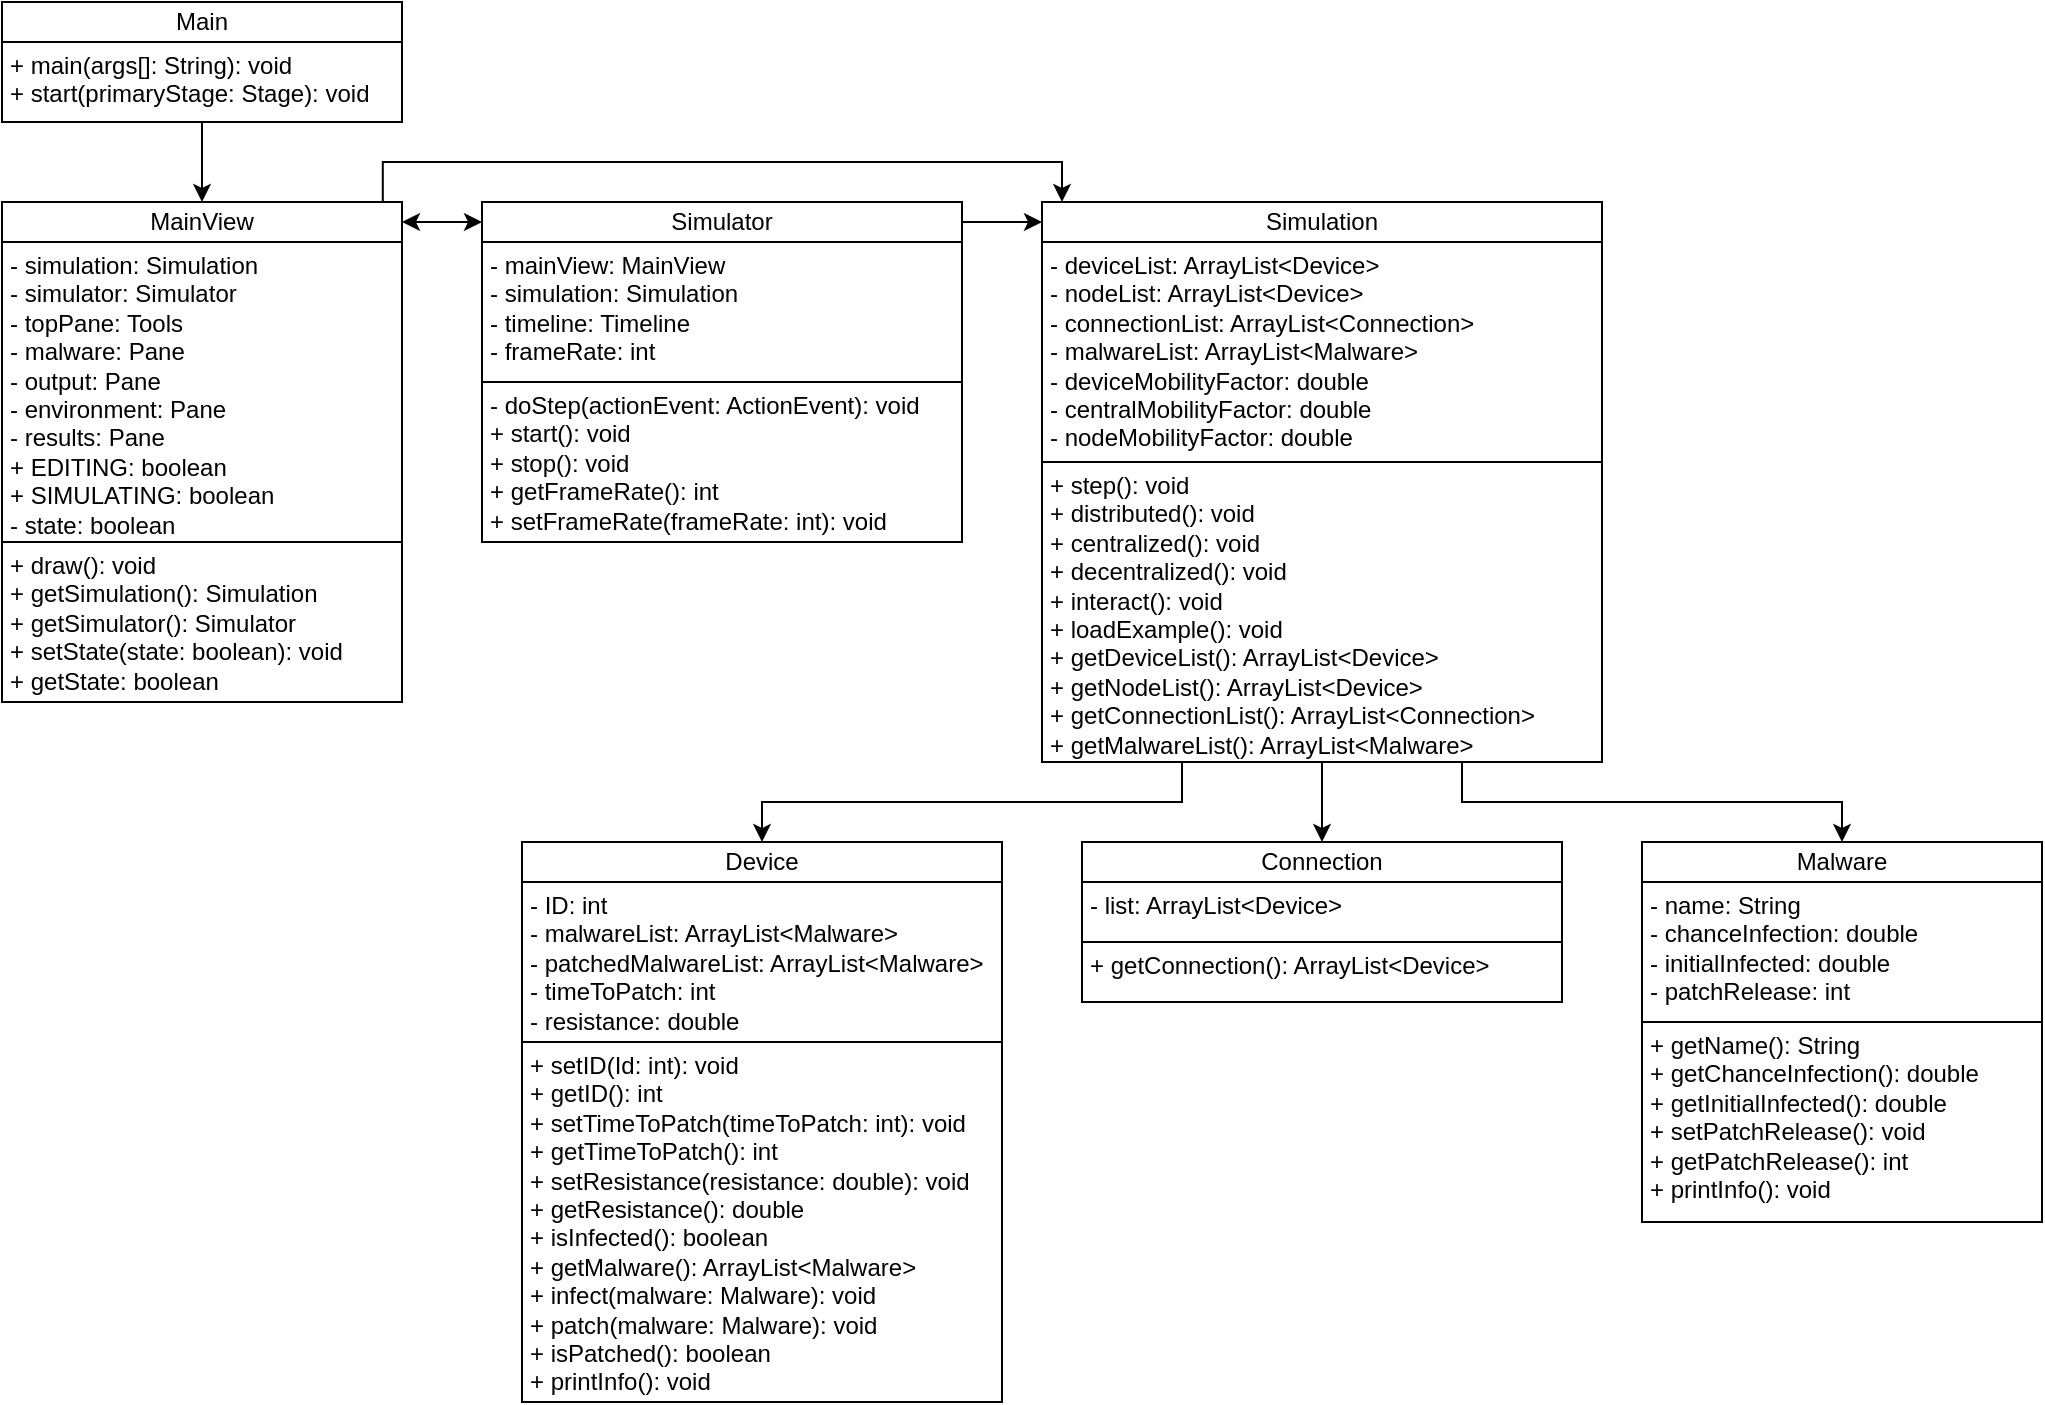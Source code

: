 <mxfile version="14.4.9" type="device"><diagram id="C5RBs43oDa-KdzZeNtuy" name="Page-1"><mxGraphModel dx="1600" dy="981" grid="1" gridSize="10" guides="1" tooltips="1" connect="1" arrows="1" fold="1" page="1" pageScale="1" pageWidth="827" pageHeight="1169" math="0" shadow="0"><root><mxCell id="WIyWlLk6GJQsqaUBKTNV-0"/><mxCell id="WIyWlLk6GJQsqaUBKTNV-1" parent="WIyWlLk6GJQsqaUBKTNV-0"/><mxCell id="gzWh6iva3rg4xpFQuiqM-7" value="Device" style="rounded=0;whiteSpace=wrap;html=1;" parent="WIyWlLk6GJQsqaUBKTNV-1" vertex="1"><mxGeometry x="740" y="540" width="240" height="20" as="geometry"/></mxCell><mxCell id="gzWh6iva3rg4xpFQuiqM-8" value="- ID: int&lt;br&gt;- malwareList: ArrayList&amp;lt;Malware&amp;gt;&lt;br&gt;- patchedMalwareList: ArrayList&amp;lt;Malware&amp;gt;&lt;br&gt;- timeToPatch: int&lt;br&gt;- resistance: double" style="rounded=0;whiteSpace=wrap;html=1;align=left;verticalAlign=top;spacingLeft=4;spacing=0;" parent="WIyWlLk6GJQsqaUBKTNV-1" vertex="1"><mxGeometry x="740" y="560" width="240" height="80" as="geometry"/></mxCell><mxCell id="gzWh6iva3rg4xpFQuiqM-9" value="+ setID(Id: int): void&lt;br&gt;+ getID(): int&lt;br&gt;+ setTimeToPatch(timeToPatch: int): void&lt;br&gt;+ getTimeToPatch(): int&lt;br&gt;+ setResistance(resistance: double): void&lt;br&gt;+ getResistance(): double&lt;br&gt;+ isInfected(): boolean&lt;br&gt;+ getMalware(): ArrayList&amp;lt;Malware&amp;gt;&lt;br&gt;+ infect(malware: Malware): void&lt;br&gt;+ patch(malware: Malware): void&lt;br&gt;+ isPatched(): boolean&lt;br&gt;+ printInfo(): void" style="rounded=0;whiteSpace=wrap;html=1;align=left;verticalAlign=top;spacingLeft=4;spacing=0;" parent="WIyWlLk6GJQsqaUBKTNV-1" vertex="1"><mxGeometry x="740" y="640" width="240" height="180" as="geometry"/></mxCell><mxCell id="gzWh6iva3rg4xpFQuiqM-10" value="Malware" style="rounded=0;whiteSpace=wrap;html=1;" parent="WIyWlLk6GJQsqaUBKTNV-1" vertex="1"><mxGeometry x="1300" y="540" width="200" height="20" as="geometry"/></mxCell><mxCell id="gzWh6iva3rg4xpFQuiqM-11" value="- name: String&lt;br&gt;- chanceInfection: double&lt;br&gt;- initialInfected: double&lt;br&gt;- patchRelease: int" style="rounded=0;whiteSpace=wrap;html=1;align=left;verticalAlign=top;spacingLeft=4;spacing=0;" parent="WIyWlLk6GJQsqaUBKTNV-1" vertex="1"><mxGeometry x="1300" y="560" width="200" height="70" as="geometry"/></mxCell><mxCell id="gzWh6iva3rg4xpFQuiqM-12" value="+ getName(): String&lt;br&gt;+ getChanceInfection(): double&lt;br&gt;+ getInitialInfected(): double&lt;br&gt;+ setPatchRelease(): void&lt;br&gt;+ getPatchRelease(): int&lt;br&gt;+ printInfo(): void" style="rounded=0;whiteSpace=wrap;html=1;align=left;verticalAlign=top;spacingLeft=4;spacing=0;" parent="WIyWlLk6GJQsqaUBKTNV-1" vertex="1"><mxGeometry x="1300" y="630" width="200" height="100" as="geometry"/></mxCell><mxCell id="PkQqVzZAfAscNi_TRfAs-0" value="Main" style="rounded=0;whiteSpace=wrap;html=1;" parent="WIyWlLk6GJQsqaUBKTNV-1" vertex="1"><mxGeometry x="480" y="120" width="200" height="20" as="geometry"/></mxCell><mxCell id="Um3rOKWX8Ntt-USdY0XA-10" style="edgeStyle=orthogonalEdgeStyle;rounded=0;orthogonalLoop=1;jettySize=auto;html=1;exitX=0.5;exitY=1;exitDx=0;exitDy=0;entryX=0.5;entryY=0;entryDx=0;entryDy=0;" edge="1" parent="WIyWlLk6GJQsqaUBKTNV-1" source="PkQqVzZAfAscNi_TRfAs-1" target="Um3rOKWX8Ntt-USdY0XA-0"><mxGeometry relative="1" as="geometry"/></mxCell><mxCell id="PkQqVzZAfAscNi_TRfAs-1" value="+ main(args[]: String): void&lt;br&gt;+ start(primaryStage: Stage): void" style="rounded=0;whiteSpace=wrap;html=1;align=left;verticalAlign=top;spacingLeft=4;spacing=0;" parent="WIyWlLk6GJQsqaUBKTNV-1" vertex="1"><mxGeometry x="480" y="140" width="200" height="40" as="geometry"/></mxCell><mxCell id="Um3rOKWX8Ntt-USdY0XA-19" style="edgeStyle=orthogonalEdgeStyle;rounded=0;orthogonalLoop=1;jettySize=auto;html=1;exitX=1;exitY=0.5;exitDx=0;exitDy=0;entryX=0;entryY=0.5;entryDx=0;entryDy=0;startArrow=classic;startFill=1;" edge="1" parent="WIyWlLk6GJQsqaUBKTNV-1" source="Um3rOKWX8Ntt-USdY0XA-0" target="Um3rOKWX8Ntt-USdY0XA-3"><mxGeometry relative="1" as="geometry"/></mxCell><mxCell id="Um3rOKWX8Ntt-USdY0XA-22" style="edgeStyle=orthogonalEdgeStyle;rounded=0;orthogonalLoop=1;jettySize=auto;html=1;exitX=0.952;exitY=-0.017;exitDx=0;exitDy=0;startArrow=none;startFill=0;exitPerimeter=0;" edge="1" parent="WIyWlLk6GJQsqaUBKTNV-1" source="Um3rOKWX8Ntt-USdY0XA-0"><mxGeometry relative="1" as="geometry"><mxPoint x="1010" y="220" as="targetPoint"/><Array as="points"><mxPoint x="670" y="200"/><mxPoint x="1010" y="200"/><mxPoint x="1010" y="210"/></Array></mxGeometry></mxCell><mxCell id="Um3rOKWX8Ntt-USdY0XA-0" value="MainView" style="rounded=0;whiteSpace=wrap;html=1;" vertex="1" parent="WIyWlLk6GJQsqaUBKTNV-1"><mxGeometry x="480" y="220" width="200" height="20" as="geometry"/></mxCell><mxCell id="Um3rOKWX8Ntt-USdY0XA-1" value="- simulation: Simulation&lt;br&gt;- simulator: Simulator&lt;br&gt;- topPane: Tools&lt;br&gt;- malware: Pane&lt;br&gt;- output: Pane&lt;br&gt;- environment: Pane&lt;br&gt;- results: Pane&lt;br&gt;+ EDITING: boolean&lt;br&gt;+ SIMULATING: boolean&lt;br&gt;- state: boolean" style="rounded=0;whiteSpace=wrap;html=1;align=left;verticalAlign=top;spacingLeft=4;spacing=0;" vertex="1" parent="WIyWlLk6GJQsqaUBKTNV-1"><mxGeometry x="480" y="240" width="200" height="150" as="geometry"/></mxCell><mxCell id="Um3rOKWX8Ntt-USdY0XA-2" value="+ draw(): void&lt;br&gt;+ getSimulation(): Simulation&lt;br&gt;+ getSimulator(): Simulator&lt;br&gt;+ setState(state: boolean): void&lt;br&gt;+ getState: boolean" style="rounded=0;whiteSpace=wrap;html=1;align=left;verticalAlign=top;spacingLeft=4;spacing=0;" vertex="1" parent="WIyWlLk6GJQsqaUBKTNV-1"><mxGeometry x="480" y="390" width="200" height="80" as="geometry"/></mxCell><mxCell id="Um3rOKWX8Ntt-USdY0XA-20" style="edgeStyle=orthogonalEdgeStyle;rounded=0;orthogonalLoop=1;jettySize=auto;html=1;exitX=1;exitY=0.5;exitDx=0;exitDy=0;entryX=0;entryY=0.5;entryDx=0;entryDy=0;startArrow=none;startFill=0;" edge="1" parent="WIyWlLk6GJQsqaUBKTNV-1" source="Um3rOKWX8Ntt-USdY0XA-3" target="Um3rOKWX8Ntt-USdY0XA-6"><mxGeometry relative="1" as="geometry"/></mxCell><mxCell id="Um3rOKWX8Ntt-USdY0XA-3" value="Simulator" style="rounded=0;whiteSpace=wrap;html=1;" vertex="1" parent="WIyWlLk6GJQsqaUBKTNV-1"><mxGeometry x="720" y="220" width="240" height="20" as="geometry"/></mxCell><mxCell id="Um3rOKWX8Ntt-USdY0XA-4" value="- mainView: MainView&lt;br&gt;- simulation: Simulation&lt;br&gt;- timeline: Timeline&lt;br&gt;- frameRate: int" style="rounded=0;whiteSpace=wrap;html=1;align=left;verticalAlign=top;spacingLeft=4;spacing=0;" vertex="1" parent="WIyWlLk6GJQsqaUBKTNV-1"><mxGeometry x="720" y="240" width="240" height="70" as="geometry"/></mxCell><mxCell id="Um3rOKWX8Ntt-USdY0XA-5" value="- doStep(actionEvent: ActionEvent): void&lt;br&gt;+ start(): void&lt;br&gt;+ stop(): void&lt;br&gt;+ getFrameRate(): int&lt;br&gt;+ setFrameRate(frameRate: int): void" style="rounded=0;whiteSpace=wrap;html=1;align=left;verticalAlign=top;spacingLeft=4;spacing=0;" vertex="1" parent="WIyWlLk6GJQsqaUBKTNV-1"><mxGeometry x="720" y="310" width="240" height="80" as="geometry"/></mxCell><mxCell id="Um3rOKWX8Ntt-USdY0XA-6" value="Simulation" style="rounded=0;whiteSpace=wrap;html=1;" vertex="1" parent="WIyWlLk6GJQsqaUBKTNV-1"><mxGeometry x="1000" y="220" width="280" height="20" as="geometry"/></mxCell><mxCell id="Um3rOKWX8Ntt-USdY0XA-26" style="edgeStyle=orthogonalEdgeStyle;rounded=0;orthogonalLoop=1;jettySize=auto;html=1;exitX=0.5;exitY=1;exitDx=0;exitDy=0;entryX=0.5;entryY=0;entryDx=0;entryDy=0;startArrow=none;startFill=0;" edge="1" parent="WIyWlLk6GJQsqaUBKTNV-1" source="Um3rOKWX8Ntt-USdY0XA-8" target="Um3rOKWX8Ntt-USdY0XA-23"><mxGeometry relative="1" as="geometry"/></mxCell><mxCell id="Um3rOKWX8Ntt-USdY0XA-27" style="edgeStyle=orthogonalEdgeStyle;rounded=0;orthogonalLoop=1;jettySize=auto;html=1;exitX=0.75;exitY=1;exitDx=0;exitDy=0;entryX=0.5;entryY=0;entryDx=0;entryDy=0;startArrow=none;startFill=0;" edge="1" parent="WIyWlLk6GJQsqaUBKTNV-1" source="Um3rOKWX8Ntt-USdY0XA-8" target="gzWh6iva3rg4xpFQuiqM-10"><mxGeometry relative="1" as="geometry"/></mxCell><mxCell id="Um3rOKWX8Ntt-USdY0XA-28" style="edgeStyle=orthogonalEdgeStyle;rounded=0;orthogonalLoop=1;jettySize=auto;html=1;exitX=0.25;exitY=1;exitDx=0;exitDy=0;entryX=0.5;entryY=0;entryDx=0;entryDy=0;startArrow=none;startFill=0;" edge="1" parent="WIyWlLk6GJQsqaUBKTNV-1" source="Um3rOKWX8Ntt-USdY0XA-8" target="gzWh6iva3rg4xpFQuiqM-7"><mxGeometry relative="1" as="geometry"/></mxCell><mxCell id="Um3rOKWX8Ntt-USdY0XA-8" value="+ step(): void&lt;br&gt;+ distributed(): void&lt;br&gt;+ centralized(): void&lt;br&gt;+ decentralized(): void&lt;br&gt;+ interact(): void&lt;br&gt;+ loadExample(): void&lt;br&gt;+ getDeviceList(): ArrayList&amp;lt;Device&amp;gt;&lt;br&gt;+ getNodeList(): ArrayList&amp;lt;Device&amp;gt;&lt;br&gt;+ getConnectionList(): ArrayList&amp;lt;Connection&amp;gt;&lt;br&gt;+ getMalwareList(): ArrayList&amp;lt;Malware&amp;gt;" style="rounded=0;whiteSpace=wrap;html=1;align=left;verticalAlign=top;spacingLeft=4;spacing=0;" vertex="1" parent="WIyWlLk6GJQsqaUBKTNV-1"><mxGeometry x="1000" y="350" width="280" height="150" as="geometry"/></mxCell><mxCell id="Um3rOKWX8Ntt-USdY0XA-9" value="- deviceList: ArrayList&amp;lt;Device&amp;gt;&lt;br&gt;- nodeList: ArrayList&amp;lt;Device&amp;gt;&lt;br&gt;- connectionList: ArrayList&amp;lt;Connection&amp;gt;&lt;br&gt;- malwareList: ArrayList&amp;lt;Malware&amp;gt;&lt;br&gt;- deviceMobilityFactor: double&lt;br&gt;- centralMobilityFactor: double&lt;br&gt;- nodeMobilityFactor: double" style="rounded=0;whiteSpace=wrap;html=1;align=left;verticalAlign=top;spacingLeft=4;spacing=0;" vertex="1" parent="WIyWlLk6GJQsqaUBKTNV-1"><mxGeometry x="1000" y="240" width="280" height="110" as="geometry"/></mxCell><mxCell id="Um3rOKWX8Ntt-USdY0XA-23" value="Connection" style="rounded=0;whiteSpace=wrap;html=1;" vertex="1" parent="WIyWlLk6GJQsqaUBKTNV-1"><mxGeometry x="1020" y="540" width="240" height="20" as="geometry"/></mxCell><mxCell id="Um3rOKWX8Ntt-USdY0XA-24" value="- list: ArrayList&amp;lt;Device&amp;gt;" style="rounded=0;whiteSpace=wrap;html=1;align=left;verticalAlign=top;spacingLeft=4;spacing=0;" vertex="1" parent="WIyWlLk6GJQsqaUBKTNV-1"><mxGeometry x="1020" y="560" width="240" height="30" as="geometry"/></mxCell><mxCell id="Um3rOKWX8Ntt-USdY0XA-25" value="+ getConnection(): ArrayList&amp;lt;Device&amp;gt;" style="rounded=0;whiteSpace=wrap;html=1;align=left;verticalAlign=top;spacingLeft=4;spacing=0;" vertex="1" parent="WIyWlLk6GJQsqaUBKTNV-1"><mxGeometry x="1020" y="590" width="240" height="30" as="geometry"/></mxCell></root></mxGraphModel></diagram></mxfile>